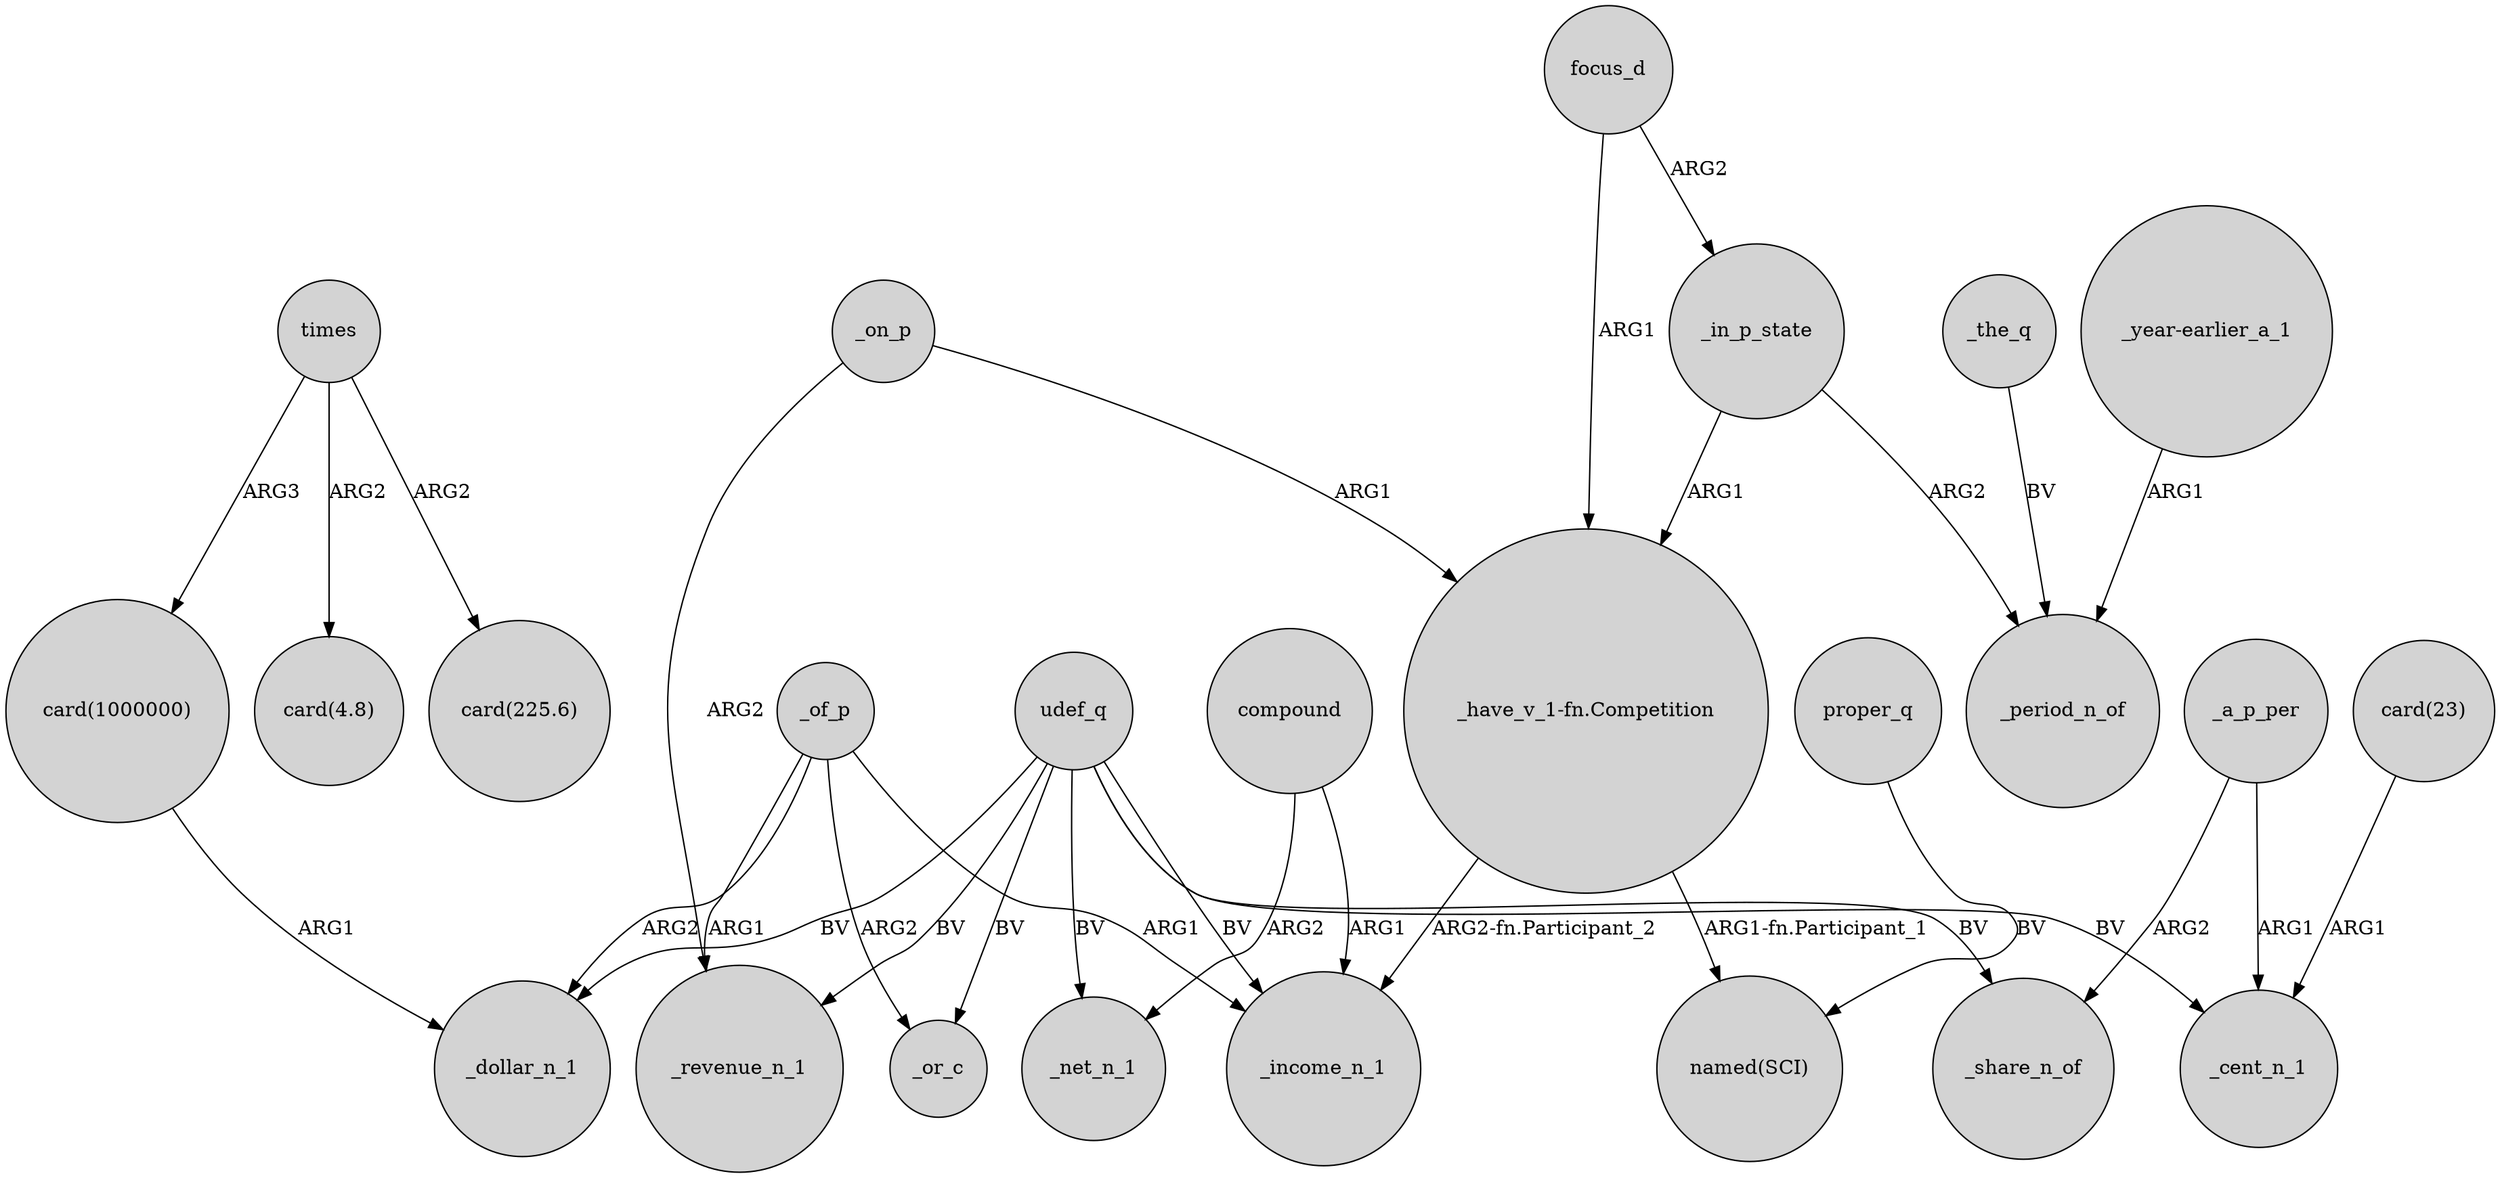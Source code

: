 digraph {
	node [shape=circle style=filled]
	udef_q -> _revenue_n_1 [label=BV]
	times -> "card(225.6)" [label=ARG2]
	udef_q -> _dollar_n_1 [label=BV]
	"_have_v_1-fn.Competition" -> _income_n_1 [label="ARG2-fn.Participant_2"]
	times -> "card(4.8)" [label=ARG2]
	compound -> _income_n_1 [label=ARG1]
	udef_q -> _or_c [label=BV]
	_of_p -> _revenue_n_1 [label=ARG1]
	_the_q -> _period_n_of [label=BV]
	_a_p_per -> _cent_n_1 [label=ARG1]
	"_year-earlier_a_1" -> _period_n_of [label=ARG1]
	udef_q -> _income_n_1 [label=BV]
	_a_p_per -> _share_n_of [label=ARG2]
	"card(23)" -> _cent_n_1 [label=ARG1]
	udef_q -> _net_n_1 [label=BV]
	_on_p -> _revenue_n_1 [label=ARG2]
	_of_p -> _income_n_1 [label=ARG1]
	proper_q -> "named(SCI)" [label=BV]
	_in_p_state -> _period_n_of [label=ARG2]
	udef_q -> _share_n_of [label=BV]
	focus_d -> _in_p_state [label=ARG2]
	_of_p -> _or_c [label=ARG2]
	"card(1000000)" -> _dollar_n_1 [label=ARG1]
	compound -> _net_n_1 [label=ARG2]
	"_have_v_1-fn.Competition" -> "named(SCI)" [label="ARG1-fn.Participant_1"]
	_in_p_state -> "_have_v_1-fn.Competition" [label=ARG1]
	udef_q -> _cent_n_1 [label=BV]
	_of_p -> _dollar_n_1 [label=ARG2]
	focus_d -> "_have_v_1-fn.Competition" [label=ARG1]
	times -> "card(1000000)" [label=ARG3]
	_on_p -> "_have_v_1-fn.Competition" [label=ARG1]
}
